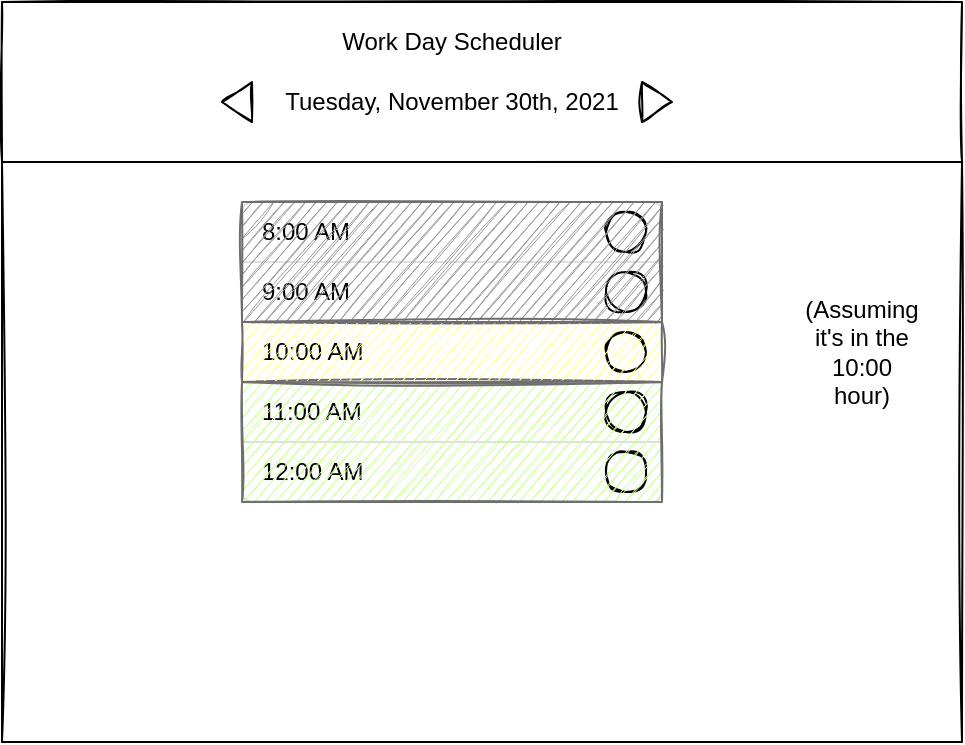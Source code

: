 <mxfile>
    <diagram id="aKT5l2qc_8qn-mNDXKdk" name="Page-1">
        <mxGraphModel dx="784" dy="613" grid="1" gridSize="10" guides="1" tooltips="1" connect="1" arrows="1" fold="1" page="1" pageScale="1" pageWidth="850" pageHeight="1100" math="0" shadow="0">
            <root>
                <mxCell id="0"/>
                <mxCell id="1" parent="0"/>
                <mxCell id="2" value="" style="rounded=0;whiteSpace=wrap;html=1;sketch=1;" parent="1" vertex="1">
                    <mxGeometry x="40" y="40" width="480" height="80" as="geometry"/>
                </mxCell>
                <mxCell id="3" value="" style="rounded=0;whiteSpace=wrap;html=1;sketch=1;" parent="1" vertex="1">
                    <mxGeometry x="40" y="120" width="480" height="290" as="geometry"/>
                </mxCell>
                <mxCell id="4" value="Work Day Scheduler" style="text;html=1;strokeColor=none;fillColor=none;align=center;verticalAlign=middle;whiteSpace=wrap;rounded=0;sketch=1;" parent="1" vertex="1">
                    <mxGeometry x="130" y="50" width="270" height="20" as="geometry"/>
                </mxCell>
                <mxCell id="5" value="Tuesday, November 30th, 2021" style="text;html=1;strokeColor=none;fillColor=none;align=center;verticalAlign=middle;whiteSpace=wrap;rounded=0;sketch=1;" parent="1" vertex="1">
                    <mxGeometry x="130" y="80" width="270" height="20" as="geometry"/>
                </mxCell>
                <mxCell id="6" value="" style="triangle;whiteSpace=wrap;html=1;sketch=1;" parent="1" vertex="1">
                    <mxGeometry x="360" y="80" width="15" height="20" as="geometry"/>
                </mxCell>
                <mxCell id="7" value="" style="triangle;whiteSpace=wrap;html=1;sketch=1;rotation=-180;" parent="1" vertex="1">
                    <mxGeometry x="150" y="80" width="15" height="20" as="geometry"/>
                </mxCell>
                <mxCell id="23" value="" style="html=1;shadow=0;dashed=0;shape=mxgraph.bootstrap.rrect;rSize=5;strokeColor=#DFDFDF;html=1;whiteSpace=wrap;fillColor=#FFFFFF;fontColor=#000000;sketch=1;" parent="1" vertex="1">
                    <mxGeometry x="160" y="140" width="210" height="150" as="geometry"/>
                </mxCell>
                <mxCell id="24" value="8:00 AM" style="strokeColor=inherit;fillColor=inherit;gradientColor=inherit;fontColor=inherit;html=1;shadow=0;dashed=0;shape=mxgraph.bootstrap.topButton;rSize=5;perimeter=none;whiteSpace=wrap;resizeWidth=1;align=left;spacing=10;" parent="23" vertex="1">
                    <mxGeometry width="210" height="30" relative="1" as="geometry"/>
                </mxCell>
                <mxCell id="25" value="9:00 AM" style="strokeColor=inherit;fillColor=inherit;gradientColor=inherit;fontColor=inherit;html=1;shadow=0;dashed=0;perimeter=none;whiteSpace=wrap;resizeWidth=1;align=left;spacing=10;" parent="23" vertex="1">
                    <mxGeometry width="210" height="30" relative="1" as="geometry">
                        <mxPoint y="30" as="offset"/>
                    </mxGeometry>
                </mxCell>
                <mxCell id="26" value="10:00 AM" style="strokeColor=inherit;fillColor=inherit;gradientColor=inherit;fontColor=inherit;html=1;shadow=0;dashed=0;perimeter=none;whiteSpace=wrap;resizeWidth=1;align=left;spacing=10;" parent="23" vertex="1">
                    <mxGeometry width="210" height="30" relative="1" as="geometry">
                        <mxPoint y="60" as="offset"/>
                    </mxGeometry>
                </mxCell>
                <mxCell id="27" value="11:00 AM" style="strokeColor=inherit;fillColor=inherit;gradientColor=inherit;fontColor=inherit;html=1;shadow=0;dashed=0;perimeter=none;whiteSpace=wrap;resizeWidth=1;align=left;spacing=10;" parent="23" vertex="1">
                    <mxGeometry width="210" height="30" relative="1" as="geometry">
                        <mxPoint y="90" as="offset"/>
                    </mxGeometry>
                </mxCell>
                <mxCell id="28" value="12:00 AM" style="strokeColor=inherit;fillColor=inherit;gradientColor=inherit;fontColor=inherit;html=1;shadow=0;dashed=0;shape=mxgraph.bootstrap.bottomButton;rSize=5;perimeter=none;whiteSpace=wrap;resizeWidth=1;resizeHeight=0;align=left;spacing=10;" parent="23" vertex="1">
                    <mxGeometry y="1" width="210" height="30" relative="1" as="geometry">
                        <mxPoint y="-30" as="offset"/>
                    </mxGeometry>
                </mxCell>
                <mxCell id="31" value="" style="rounded=1;whiteSpace=wrap;html=1;sketch=1;arcSize=50;" parent="23" vertex="1">
                    <mxGeometry x="182" y="5" width="20" height="20" as="geometry"/>
                </mxCell>
                <mxCell id="32" value="" style="rounded=1;whiteSpace=wrap;html=1;sketch=1;arcSize=50;" parent="1" vertex="1">
                    <mxGeometry x="342" y="175" width="20" height="20" as="geometry"/>
                </mxCell>
                <mxCell id="33" value="" style="rounded=1;whiteSpace=wrap;html=1;sketch=1;arcSize=50;" parent="1" vertex="1">
                    <mxGeometry x="342" y="205" width="20" height="20" as="geometry"/>
                </mxCell>
                <mxCell id="34" value="" style="rounded=1;whiteSpace=wrap;html=1;sketch=1;arcSize=50;" parent="1" vertex="1">
                    <mxGeometry x="342" y="235" width="20" height="20" as="geometry"/>
                </mxCell>
                <mxCell id="35" value="" style="rounded=1;whiteSpace=wrap;html=1;sketch=1;arcSize=50;" parent="1" vertex="1">
                    <mxGeometry x="342" y="265" width="20" height="20" as="geometry"/>
                </mxCell>
                <mxCell id="36" value="" style="rounded=0;whiteSpace=wrap;html=1;sketch=1;strokeColor=#6E6E6E;fillColor=#CCFF99FF;" parent="1" vertex="1">
                    <mxGeometry x="160" y="230" width="210" height="60" as="geometry"/>
                </mxCell>
                <mxCell id="37" value="" style="rounded=0;whiteSpace=wrap;html=1;sketch=1;strokeColor=#6E6E6E;fillColor=#999999FF;" parent="1" vertex="1">
                    <mxGeometry x="160" y="140" width="210" height="60" as="geometry"/>
                </mxCell>
                <mxCell id="38" value="" style="rounded=0;whiteSpace=wrap;html=1;sketch=1;strokeColor=#6E6E6E;fillColor=#FFFF99;" parent="1" vertex="1">
                    <mxGeometry x="160" y="200" width="210" height="30" as="geometry"/>
                </mxCell>
                <mxCell id="39" value="(Assuming it's in the 10:00 hour)" style="text;html=1;strokeColor=none;fillColor=none;align=center;verticalAlign=middle;whiteSpace=wrap;rounded=0;" vertex="1" parent="1">
                    <mxGeometry x="450" y="205" width="40" height="20" as="geometry"/>
                </mxCell>
            </root>
        </mxGraphModel>
    </diagram>
</mxfile>